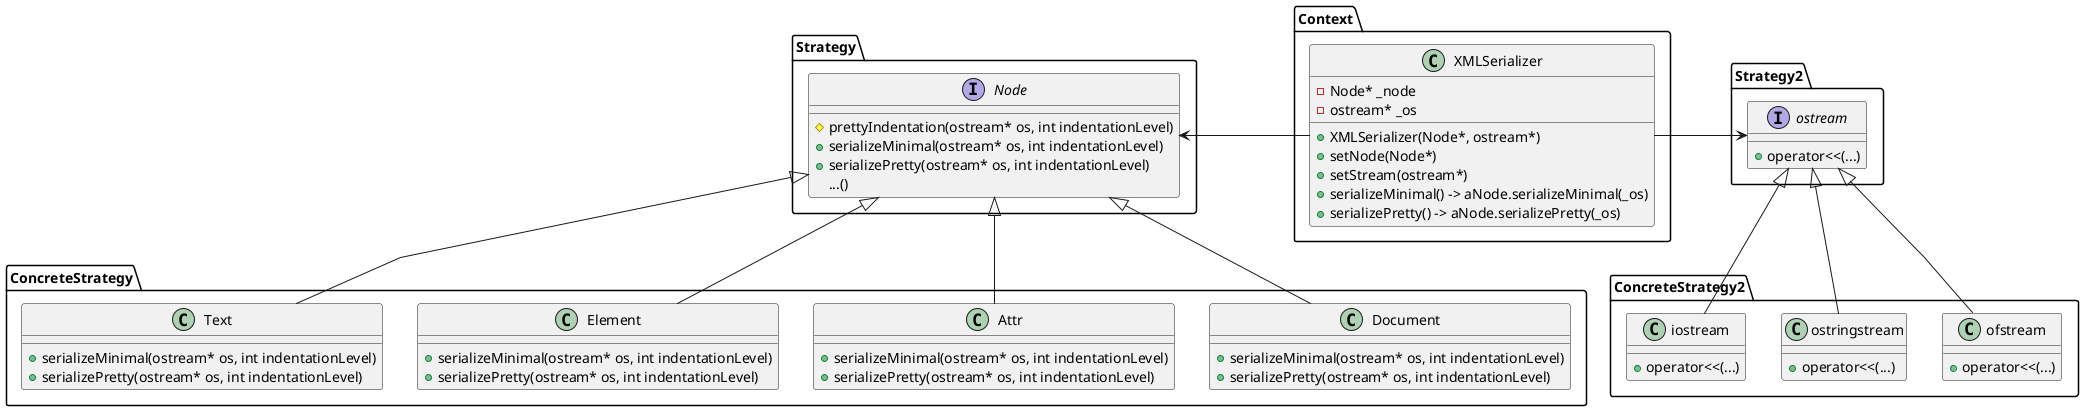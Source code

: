 @startuml FactoryMethod
'skinparam linetype ortho
skinparam linetype polyline

class Context.XMLSerializer {
    -Node* _node
    -ostream* _os
    +XMLSerializer(Node*, ostream*)
    +setNode(Node*)
    +setStream(ostream*)
    +serializeMinimal() -> aNode.serializeMinimal(_os)
    +serializePretty() -> aNode.serializePretty(_os)
}

interface Strategy.Node {
    ' -int indentationLevel
    ' ...
    #prettyIndentation(ostream* os, int indentationLevel)
    +serializeMinimal(ostream* os, int indentationLevel)
    +serializePretty(ostream* os, int indentationLevel)
    ...()
}

class ConcreteStrategy.Document {
    +serializeMinimal(ostream* os, int indentationLevel)
    +serializePretty(ostream* os, int indentationLevel)
}

class ConcreteStrategy.Attr {
    +serializeMinimal(ostream* os, int indentationLevel)
    +serializePretty(ostream* os, int indentationLevel)
}

class ConcreteStrategy.Element {
    +serializeMinimal(ostream* os, int indentationLevel)
    +serializePretty(ostream* os, int indentationLevel)
}

class ConcreteStrategy.Text {
    +serializeMinimal(ostream* os, int indentationLevel)
    +serializePretty(ostream* os, int indentationLevel)
}

Strategy.Node <-right- Context.XMLSerializer
Strategy.Node <|-down- ConcreteStrategy.Document
Strategy.Node <|-down- ConcreteStrategy.Attr
Strategy.Node <|-down- ConcreteStrategy.Element
Strategy.Node <|-down- ConcreteStrategy.Text

interface Strategy2.ostream {
    +operator<<(...)
}

class ConcreteStrategy2.ofstream {
    +operator<<(...)
}

class ConcreteStrategy2.ostringstream {
    +operator<<(...)
}

class ConcreteStrategy2.iostream {
    +operator<<(...)
}

Strategy2.ostream <-right- Context.XMLSerializer
Strategy2.ostream <|-down- ConcreteStrategy2.ofstream
Strategy2.ostream <|-down- ConcreteStrategy2.ostringstream
Strategy2.ostream <|-down- ConcreteStrategy2.iostream
@enduml
